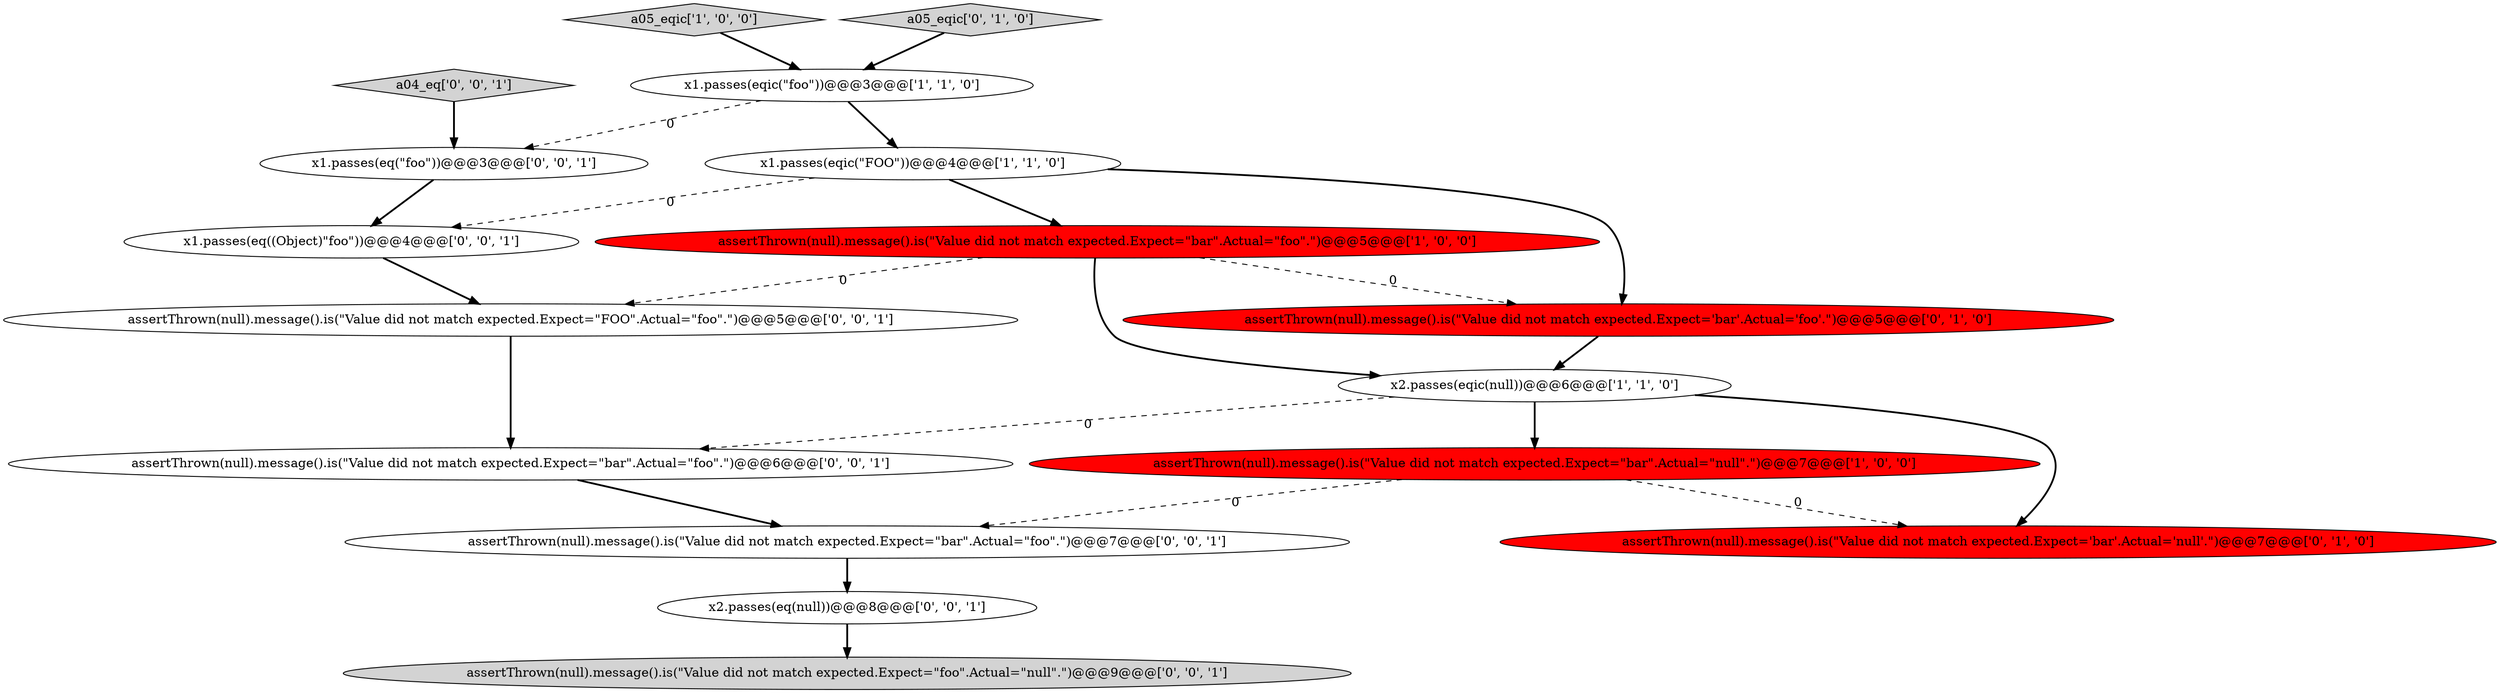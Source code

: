 digraph {
16 [style = filled, label = "x2.passes(eq(null))@@@8@@@['0', '0', '1']", fillcolor = white, shape = ellipse image = "AAA0AAABBB3BBB"];
5 [style = filled, label = "x2.passes(eqic(null))@@@6@@@['1', '1', '0']", fillcolor = white, shape = ellipse image = "AAA0AAABBB1BBB"];
14 [style = filled, label = "x1.passes(eq((Object)\"foo\"))@@@4@@@['0', '0', '1']", fillcolor = white, shape = ellipse image = "AAA0AAABBB3BBB"];
9 [style = filled, label = "assertThrown(null).message().is(\"Value did not match expected.Expect=\"bar\".Actual=\"foo\".\")@@@6@@@['0', '0', '1']", fillcolor = white, shape = ellipse image = "AAA0AAABBB3BBB"];
4 [style = filled, label = "x1.passes(eqic(\"foo\"))@@@3@@@['1', '1', '0']", fillcolor = white, shape = ellipse image = "AAA0AAABBB1BBB"];
11 [style = filled, label = "x1.passes(eq(\"foo\"))@@@3@@@['0', '0', '1']", fillcolor = white, shape = ellipse image = "AAA0AAABBB3BBB"];
10 [style = filled, label = "assertThrown(null).message().is(\"Value did not match expected.Expect=\"foo\".Actual=\"null\".\")@@@9@@@['0', '0', '1']", fillcolor = lightgray, shape = ellipse image = "AAA0AAABBB3BBB"];
0 [style = filled, label = "a05_eqic['1', '0', '0']", fillcolor = lightgray, shape = diamond image = "AAA0AAABBB1BBB"];
12 [style = filled, label = "assertThrown(null).message().is(\"Value did not match expected.Expect=\"FOO\".Actual=\"foo\".\")@@@5@@@['0', '0', '1']", fillcolor = white, shape = ellipse image = "AAA0AAABBB3BBB"];
7 [style = filled, label = "a05_eqic['0', '1', '0']", fillcolor = lightgray, shape = diamond image = "AAA0AAABBB2BBB"];
1 [style = filled, label = "assertThrown(null).message().is(\"Value did not match expected.Expect=\"bar\".Actual=\"foo\".\")@@@5@@@['1', '0', '0']", fillcolor = red, shape = ellipse image = "AAA1AAABBB1BBB"];
3 [style = filled, label = "assertThrown(null).message().is(\"Value did not match expected.Expect=\"bar\".Actual=\"null\".\")@@@7@@@['1', '0', '0']", fillcolor = red, shape = ellipse image = "AAA1AAABBB1BBB"];
13 [style = filled, label = "assertThrown(null).message().is(\"Value did not match expected.Expect=\"bar\".Actual=\"foo\".\")@@@7@@@['0', '0', '1']", fillcolor = white, shape = ellipse image = "AAA0AAABBB3BBB"];
2 [style = filled, label = "x1.passes(eqic(\"FOO\"))@@@4@@@['1', '1', '0']", fillcolor = white, shape = ellipse image = "AAA0AAABBB1BBB"];
6 [style = filled, label = "assertThrown(null).message().is(\"Value did not match expected.Expect='bar'.Actual='null'.\")@@@7@@@['0', '1', '0']", fillcolor = red, shape = ellipse image = "AAA1AAABBB2BBB"];
8 [style = filled, label = "assertThrown(null).message().is(\"Value did not match expected.Expect='bar'.Actual='foo'.\")@@@5@@@['0', '1', '0']", fillcolor = red, shape = ellipse image = "AAA1AAABBB2BBB"];
15 [style = filled, label = "a04_eq['0', '0', '1']", fillcolor = lightgray, shape = diamond image = "AAA0AAABBB3BBB"];
1->5 [style = bold, label=""];
5->3 [style = bold, label=""];
3->6 [style = dashed, label="0"];
11->14 [style = bold, label=""];
16->10 [style = bold, label=""];
2->1 [style = bold, label=""];
5->9 [style = dashed, label="0"];
4->2 [style = bold, label=""];
7->4 [style = bold, label=""];
12->9 [style = bold, label=""];
3->13 [style = dashed, label="0"];
13->16 [style = bold, label=""];
1->12 [style = dashed, label="0"];
5->6 [style = bold, label=""];
8->5 [style = bold, label=""];
15->11 [style = bold, label=""];
2->14 [style = dashed, label="0"];
0->4 [style = bold, label=""];
14->12 [style = bold, label=""];
1->8 [style = dashed, label="0"];
4->11 [style = dashed, label="0"];
2->8 [style = bold, label=""];
9->13 [style = bold, label=""];
}
